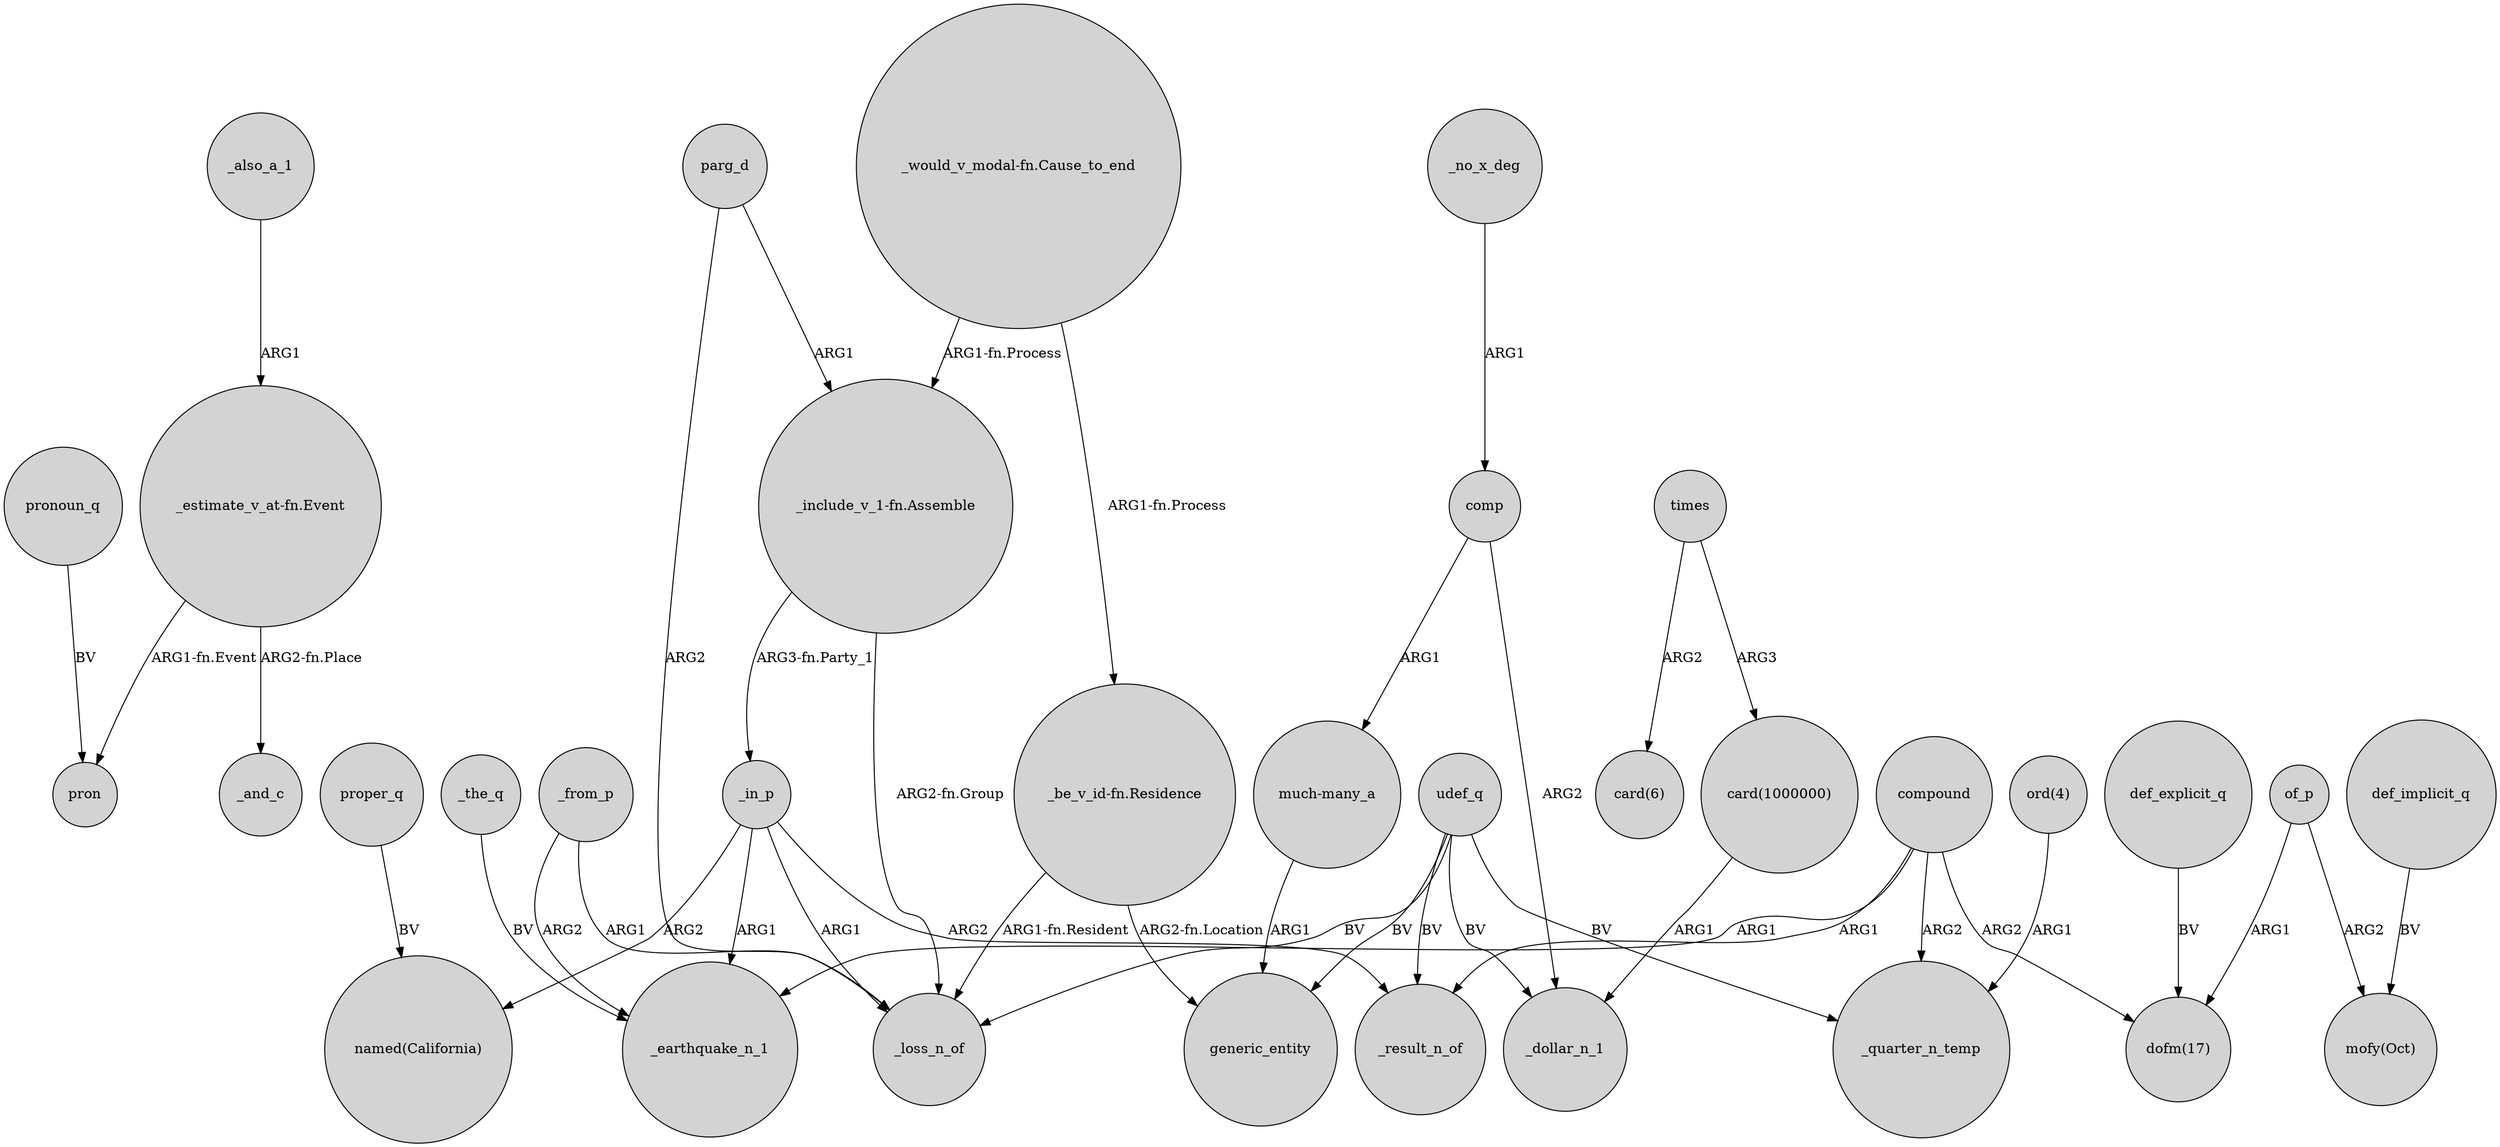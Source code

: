 digraph {
	node [shape=circle style=filled]
	"_estimate_v_at-fn.Event" -> pron [label="ARG1-fn.Event"]
	parg_d -> _loss_n_of [label=ARG2]
	comp -> _dollar_n_1 [label=ARG2]
	def_explicit_q -> "dofm(17)" [label=BV]
	of_p -> "mofy(Oct)" [label=ARG2]
	parg_d -> "_include_v_1-fn.Assemble" [label=ARG1]
	times -> "card(1000000)" [label=ARG3]
	_in_p -> _loss_n_of [label=ARG1]
	udef_q -> generic_entity [label=BV]
	_in_p -> _result_n_of [label=ARG2]
	pronoun_q -> pron [label=BV]
	comp -> "much-many_a" [label=ARG1]
	times -> "card(6)" [label=ARG2]
	compound -> _quarter_n_temp [label=ARG2]
	_from_p -> _earthquake_n_1 [label=ARG2]
	"much-many_a" -> generic_entity [label=ARG1]
	udef_q -> _loss_n_of [label=BV]
	of_p -> "dofm(17)" [label=ARG1]
	udef_q -> _dollar_n_1 [label=BV]
	"card(1000000)" -> _dollar_n_1 [label=ARG1]
	"ord(4)" -> _quarter_n_temp [label=ARG1]
	def_implicit_q -> "mofy(Oct)" [label=BV]
	"_would_v_modal-fn.Cause_to_end" -> "_be_v_id-fn.Residence" [label="ARG1-fn.Process"]
	"_would_v_modal-fn.Cause_to_end" -> "_include_v_1-fn.Assemble" [label="ARG1-fn.Process"]
	compound -> _earthquake_n_1 [label=ARG1]
	udef_q -> _quarter_n_temp [label=BV]
	_no_x_deg -> comp [label=ARG1]
	"_be_v_id-fn.Residence" -> _loss_n_of [label="ARG1-fn.Resident"]
	proper_q -> "named(California)" [label=BV]
	"_estimate_v_at-fn.Event" -> _and_c [label="ARG2-fn.Place"]
	"_include_v_1-fn.Assemble" -> _in_p [label="ARG3-fn.Party_1"]
	compound -> _result_n_of [label=ARG1]
	_from_p -> _loss_n_of [label=ARG1]
	_in_p -> "named(California)" [label=ARG2]
	udef_q -> _result_n_of [label=BV]
	"_include_v_1-fn.Assemble" -> _loss_n_of [label="ARG2-fn.Group"]
	_in_p -> _earthquake_n_1 [label=ARG1]
	_the_q -> _earthquake_n_1 [label=BV]
	_also_a_1 -> "_estimate_v_at-fn.Event" [label=ARG1]
	compound -> "dofm(17)" [label=ARG2]
	"_be_v_id-fn.Residence" -> generic_entity [label="ARG2-fn.Location"]
}

